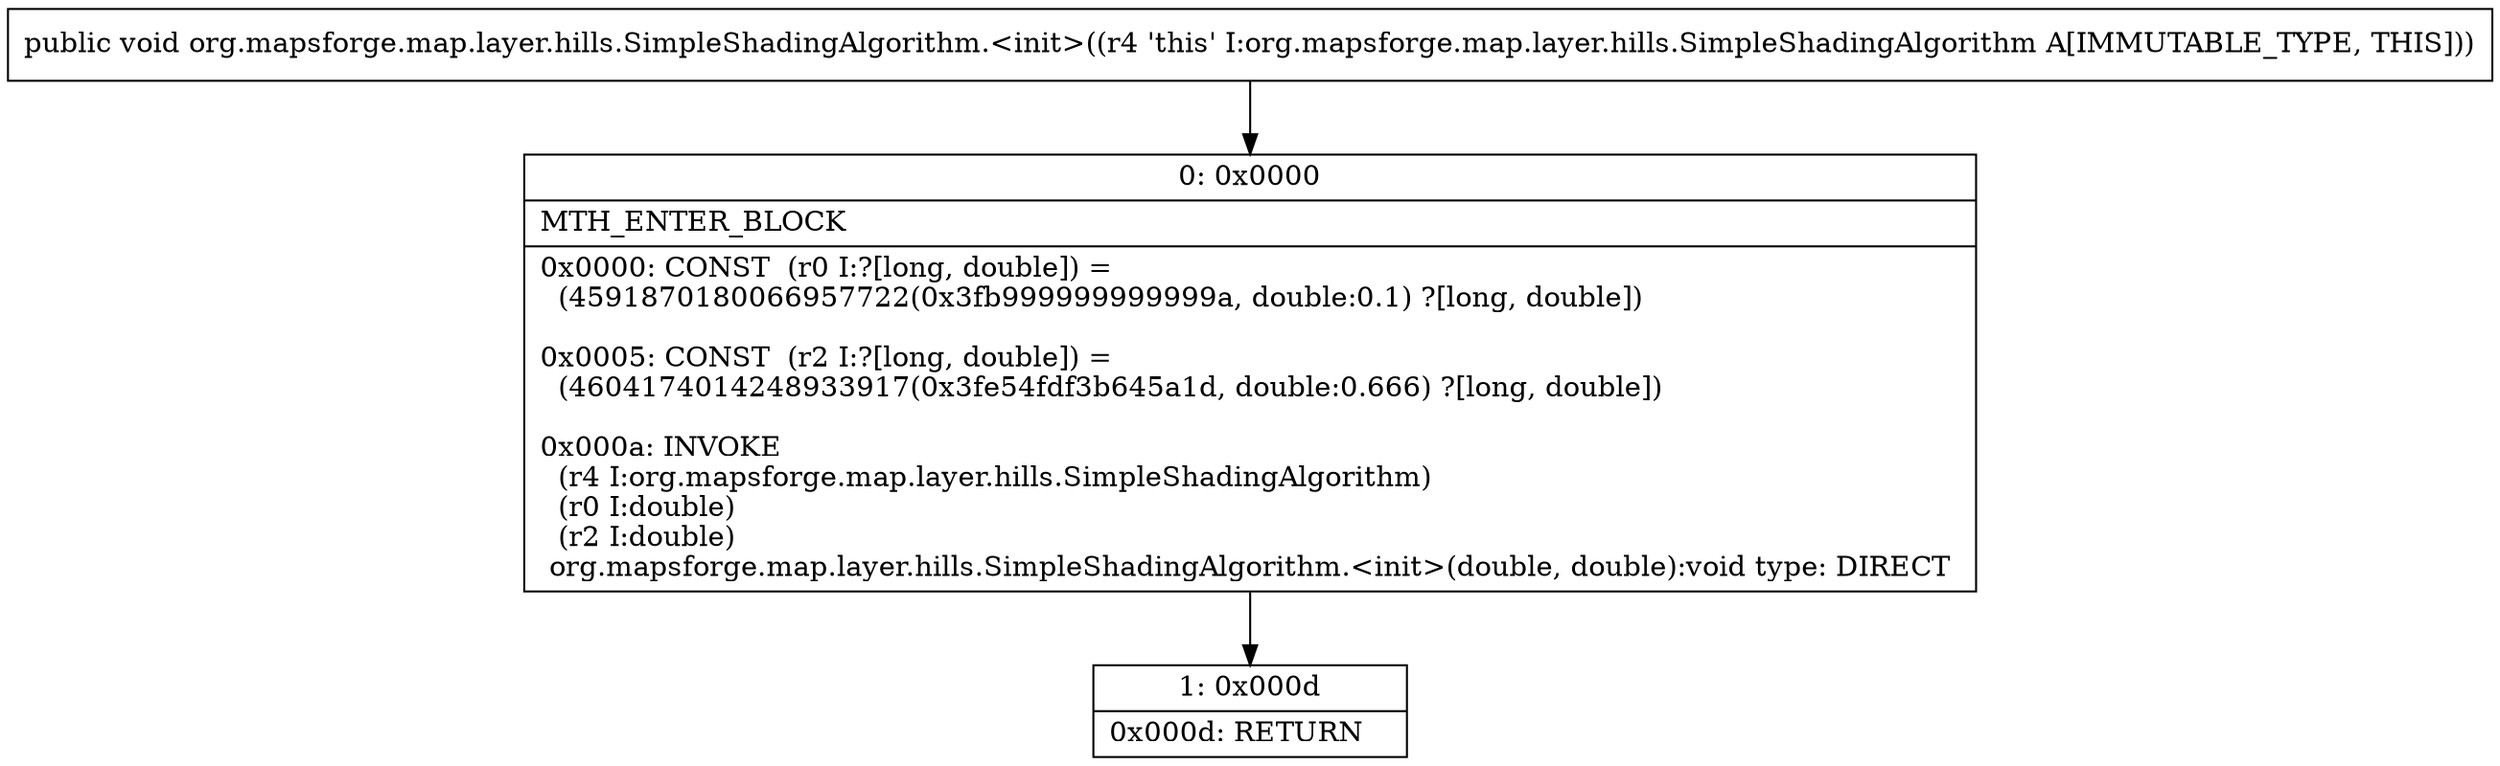 digraph "CFG fororg.mapsforge.map.layer.hills.SimpleShadingAlgorithm.\<init\>()V" {
Node_0 [shape=record,label="{0\:\ 0x0000|MTH_ENTER_BLOCK\l|0x0000: CONST  (r0 I:?[long, double]) = \l  (4591870180066957722(0x3fb999999999999a, double:0.1) ?[long, double])\l \l0x0005: CONST  (r2 I:?[long, double]) = \l  (4604174014248933917(0x3fe54fdf3b645a1d, double:0.666) ?[long, double])\l \l0x000a: INVOKE  \l  (r4 I:org.mapsforge.map.layer.hills.SimpleShadingAlgorithm)\l  (r0 I:double)\l  (r2 I:double)\l org.mapsforge.map.layer.hills.SimpleShadingAlgorithm.\<init\>(double, double):void type: DIRECT \l}"];
Node_1 [shape=record,label="{1\:\ 0x000d|0x000d: RETURN   \l}"];
MethodNode[shape=record,label="{public void org.mapsforge.map.layer.hills.SimpleShadingAlgorithm.\<init\>((r4 'this' I:org.mapsforge.map.layer.hills.SimpleShadingAlgorithm A[IMMUTABLE_TYPE, THIS])) }"];
MethodNode -> Node_0;
Node_0 -> Node_1;
}

